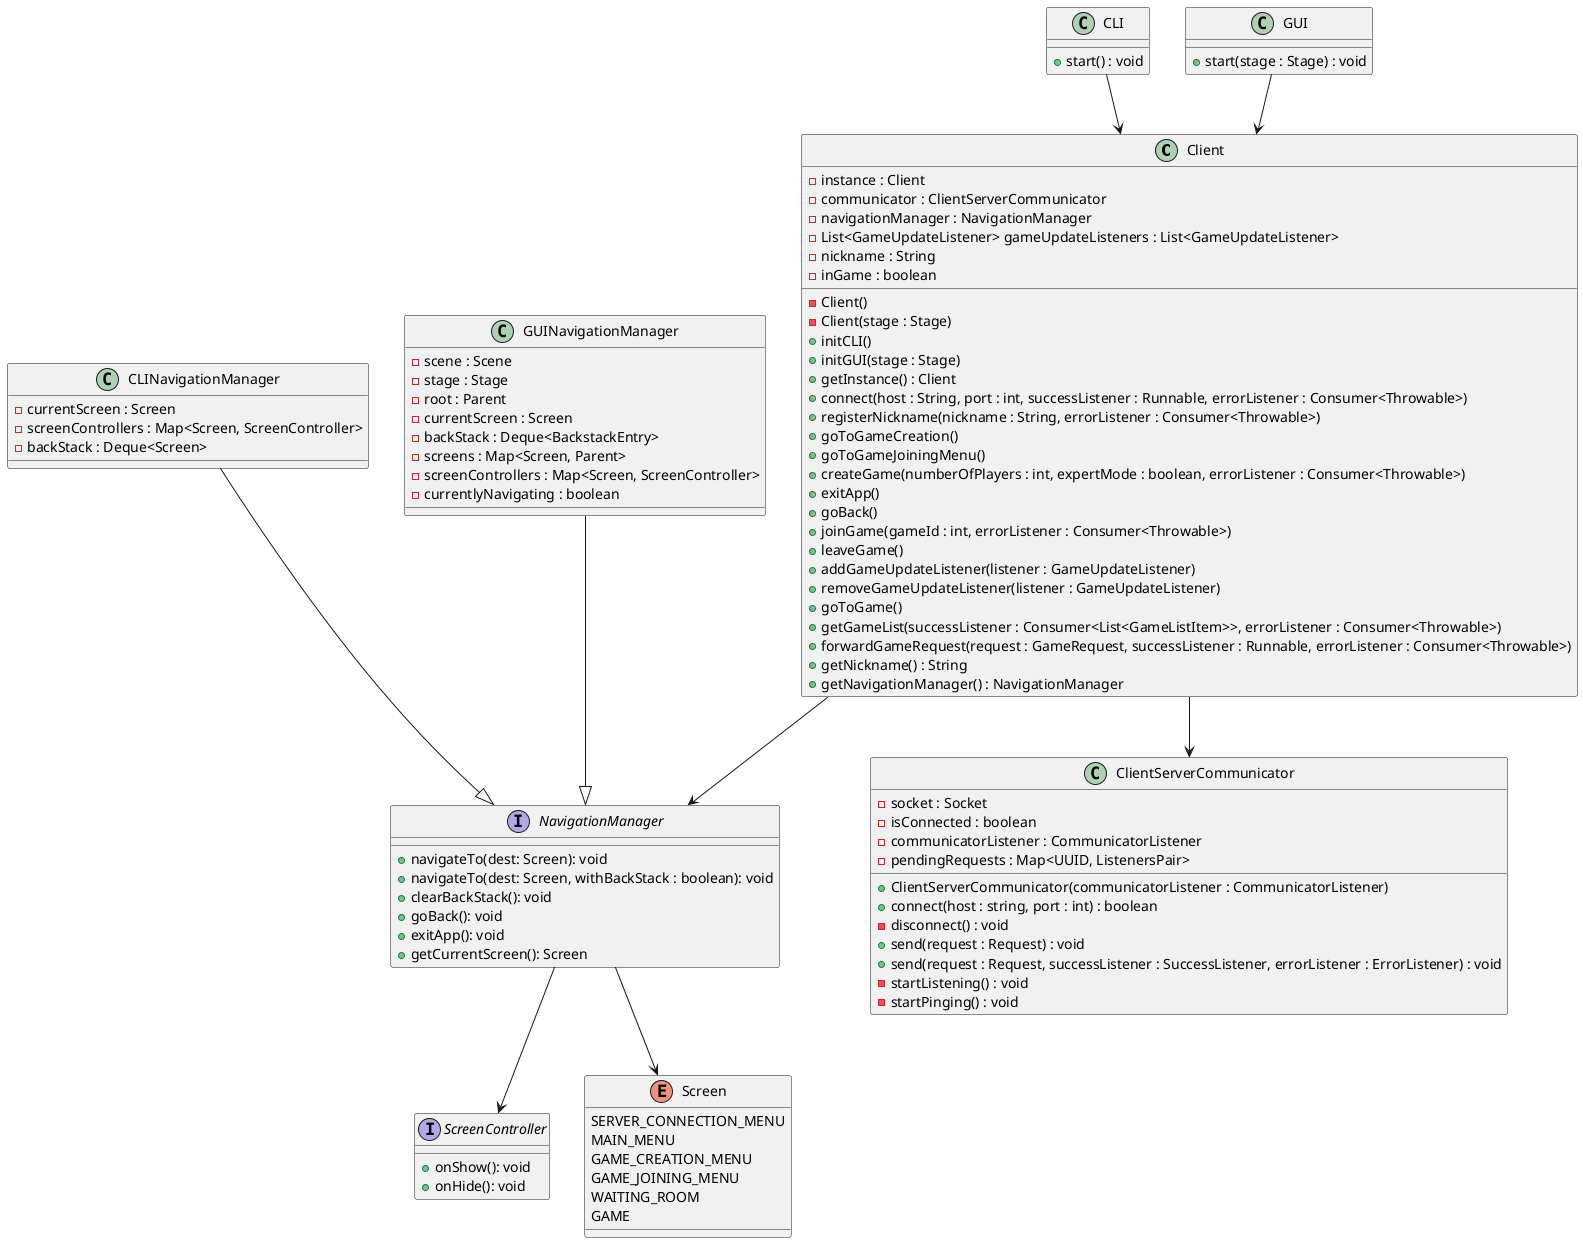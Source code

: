 @startuml

class Client {
    -instance : Client
    -communicator : ClientServerCommunicator
    -navigationManager : NavigationManager
    -List<GameUpdateListener> gameUpdateListeners : List<GameUpdateListener>
    -nickname : String
    -inGame : boolean

    -Client()
    -Client(stage : Stage)
    +initCLI()
    +initGUI(stage : Stage)
    +getInstance() : Client
    +connect(host : String, port : int, successListener : Runnable, errorListener : Consumer<Throwable>)
    +registerNickname(nickname : String, errorListener : Consumer<Throwable>)
    +goToGameCreation()
    +goToGameJoiningMenu()
    +createGame(numberOfPlayers : int, expertMode : boolean, errorListener : Consumer<Throwable>)
    +exitApp()
    +goBack()
    +joinGame(gameId : int, errorListener : Consumer<Throwable>)
    +leaveGame()
    +addGameUpdateListener(listener : GameUpdateListener)
    +removeGameUpdateListener(listener : GameUpdateListener)
    +goToGame()
    +getGameList(successListener : Consumer<List<GameListItem>>, errorListener : Consumer<Throwable>)
    +forwardGameRequest(request : GameRequest, successListener : Runnable, errorListener : Consumer<Throwable>)
    +getNickname() : String
    +getNavigationManager() : NavigationManager
}

class ClientServerCommunicator {
    -socket : Socket
    -isConnected : boolean
    -communicatorListener : CommunicatorListener
    -pendingRequests : Map<UUID, ListenersPair>

    +ClientServerCommunicator(communicatorListener : CommunicatorListener)
    +connect(host : string, port : int) : boolean
    -disconnect() : void
    +send(request : Request) : void
    +send(request : Request, successListener : SuccessListener, errorListener : ErrorListener) : void
    -startListening() : void
    -startPinging() : void
}

interface NavigationManager {
    +navigateTo(dest: Screen): void
    +navigateTo(dest: Screen, withBackStack : boolean): void
    +clearBackStack(): void
    +goBack(): void
    +exitApp(): void
    +getCurrentScreen(): Screen
}

class CLINavigationManager {
    -currentScreen : Screen
    -screenControllers : Map<Screen, ScreenController>
    -backStack : Deque<Screen>
}

class GUINavigationManager {
    -scene : Scene
    -stage : Stage
    -root : Parent
    -currentScreen : Screen
    -backStack : Deque<BackstackEntry>
    -screens : Map<Screen, Parent>
    -screenControllers : Map<Screen, ScreenController>
    -currentlyNavigating : boolean
}

interface ScreenController {
    +onShow(): void
    +onHide(): void
}


class CLI {
    +start() : void
}

class GUI {
    +start(stage : Stage) : void
}

enum Screen {
    SERVER_CONNECTION_MENU
    MAIN_MENU
    GAME_CREATION_MENU
    GAME_JOINING_MENU
    WAITING_ROOM
    GAME
}

CLINavigationManager --|> NavigationManager
GUINavigationManager --|> NavigationManager

NavigationManager --> ScreenController
NavigationManager --> Screen

Client --> NavigationManager
Client --> ClientServerCommunicator


CLI --> Client
GUI --> Client


@enduml